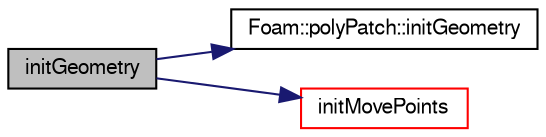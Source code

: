 digraph "initGeometry"
{
  bgcolor="transparent";
  edge [fontname="FreeSans",fontsize="10",labelfontname="FreeSans",labelfontsize="10"];
  node [fontname="FreeSans",fontsize="10",shape=record];
  rankdir="LR";
  Node21 [label="initGeometry",height=0.2,width=0.4,color="black", fillcolor="grey75", style="filled", fontcolor="black"];
  Node21 -> Node22 [color="midnightblue",fontsize="10",style="solid",fontname="FreeSans"];
  Node22 [label="Foam::polyPatch::initGeometry",height=0.2,width=0.4,color="black",URL="$a27478.html#a433d63abf6522a8922dc76ea06bacb41",tooltip="Initialise the calculation of the patch geometry. "];
  Node21 -> Node23 [color="midnightblue",fontsize="10",style="solid",fontname="FreeSans"];
  Node23 [label="initMovePoints",height=0.2,width=0.4,color="red",URL="$a25186.html#a1744dcf0048e4ff7b664f3503e64085d",tooltip="Initialise the patches for moving points. "];
}

